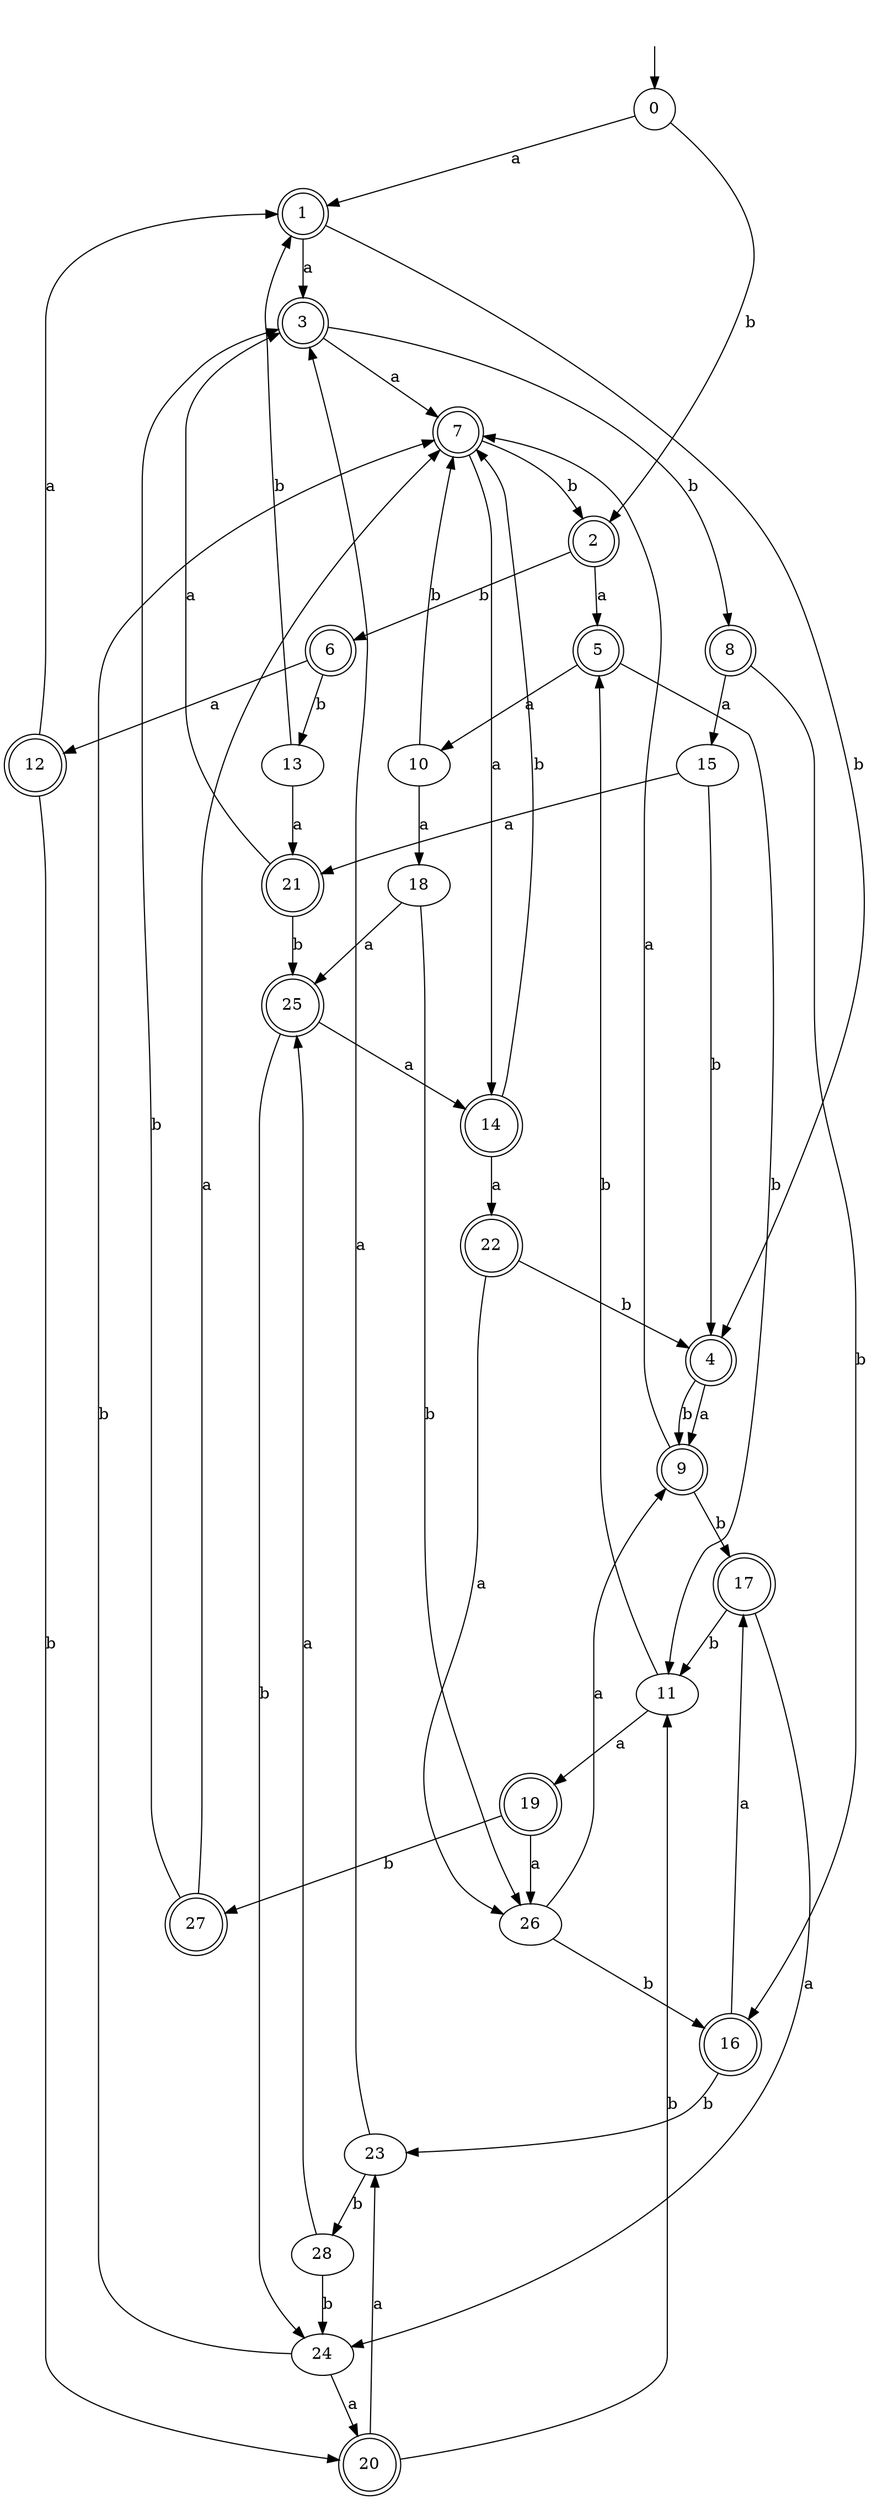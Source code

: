 digraph RandomDFA {
  __start0 [label="", shape=none];
  __start0 -> 0 [label=""];
  0 [shape=circle]
  0 -> 1 [label="a"]
  0 -> 2 [label="b"]
  1 [shape=doublecircle]
  1 -> 3 [label="a"]
  1 -> 4 [label="b"]
  2 [shape=doublecircle]
  2 -> 5 [label="a"]
  2 -> 6 [label="b"]
  3 [shape=doublecircle]
  3 -> 7 [label="a"]
  3 -> 8 [label="b"]
  4 [shape=doublecircle]
  4 -> 9 [label="a"]
  4 -> 9 [label="b"]
  5 [shape=doublecircle]
  5 -> 10 [label="a"]
  5 -> 11 [label="b"]
  6 [shape=doublecircle]
  6 -> 12 [label="a"]
  6 -> 13 [label="b"]
  7 [shape=doublecircle]
  7 -> 14 [label="a"]
  7 -> 2 [label="b"]
  8 [shape=doublecircle]
  8 -> 15 [label="a"]
  8 -> 16 [label="b"]
  9 [shape=doublecircle]
  9 -> 7 [label="a"]
  9 -> 17 [label="b"]
  10
  10 -> 18 [label="a"]
  10 -> 7 [label="b"]
  11
  11 -> 19 [label="a"]
  11 -> 5 [label="b"]
  12 [shape=doublecircle]
  12 -> 1 [label="a"]
  12 -> 20 [label="b"]
  13
  13 -> 21 [label="a"]
  13 -> 1 [label="b"]
  14 [shape=doublecircle]
  14 -> 22 [label="a"]
  14 -> 7 [label="b"]
  15
  15 -> 21 [label="a"]
  15 -> 4 [label="b"]
  16 [shape=doublecircle]
  16 -> 17 [label="a"]
  16 -> 23 [label="b"]
  17 [shape=doublecircle]
  17 -> 24 [label="a"]
  17 -> 11 [label="b"]
  18
  18 -> 25 [label="a"]
  18 -> 26 [label="b"]
  19 [shape=doublecircle]
  19 -> 26 [label="a"]
  19 -> 27 [label="b"]
  20 [shape=doublecircle]
  20 -> 23 [label="a"]
  20 -> 11 [label="b"]
  21 [shape=doublecircle]
  21 -> 3 [label="a"]
  21 -> 25 [label="b"]
  22 [shape=doublecircle]
  22 -> 26 [label="a"]
  22 -> 4 [label="b"]
  23
  23 -> 3 [label="a"]
  23 -> 28 [label="b"]
  24
  24 -> 20 [label="a"]
  24 -> 7 [label="b"]
  25 [shape=doublecircle]
  25 -> 14 [label="a"]
  25 -> 24 [label="b"]
  26
  26 -> 9 [label="a"]
  26 -> 16 [label="b"]
  27 [shape=doublecircle]
  27 -> 7 [label="a"]
  27 -> 3 [label="b"]
  28
  28 -> 25 [label="a"]
  28 -> 24 [label="b"]
}
